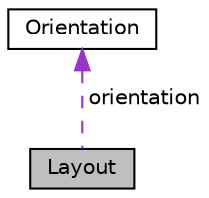 digraph "Layout"
{
  edge [fontname="Helvetica",fontsize="10",labelfontname="Helvetica",labelfontsize="10"];
  node [fontname="Helvetica",fontsize="10",shape=record];
  Node1 [label="Layout",height=0.2,width=0.4,color="black", fillcolor="grey75", style="filled", fontcolor="black"];
  Node2 -> Node1 [dir="back",color="darkorchid3",fontsize="10",style="dashed",label=" orientation" ,fontname="Helvetica"];
  Node2 [label="Orientation",height=0.2,width=0.4,color="black", fillcolor="white", style="filled",URL="$structOrientation.html",tooltip="Structure for current orientation. "];
}
